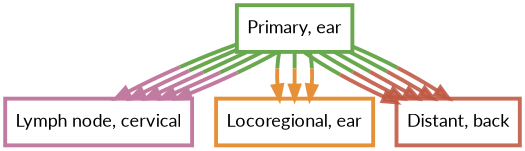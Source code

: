 digraph  {
dpi=600;size=3.5;
"Primary, ear" [color="#6aa84fff", fillcolor=white, fontname=Lato, penwidth="3.0", shape=box];
"Lymph node, cervical" [color="#c27ba0ff", fillcolor=white, fontname=Lato, penwidth="3.0", shape=box];
"Locoregional, ear" [color="#e69138ff", fillcolor=white, fontname=Lato, penwidth="3.0", shape=box];
"Distant, back" [color="#be5742e1", fillcolor=white, fontname=Lato, penwidth="3.0", shape=box];
"Primary, ear" -> "Lymph node, cervical"  [color="#6aa84fff;0.5:#c27ba0ff", key=0, penwidth=3];
"Primary, ear" -> "Lymph node, cervical"  [color="#6aa84fff;0.5:#c27ba0ff", key=1, penwidth=3];
"Primary, ear" -> "Lymph node, cervical"  [color="#6aa84fff;0.5:#c27ba0ff", key=2, penwidth=3];
"Primary, ear" -> "Lymph node, cervical"  [color="#6aa84fff;0.5:#c27ba0ff", key=3, penwidth=3];
"Primary, ear" -> "Lymph node, cervical"  [color="#6aa84fff;0.5:#c27ba0ff", key=4, penwidth=3];
"Primary, ear" -> "Locoregional, ear"  [color="#6aa84fff;0.5:#e69138ff", key=0, penwidth=3];
"Primary, ear" -> "Locoregional, ear"  [color="#6aa84fff;0.5:#e69138ff", key=1, penwidth=3];
"Primary, ear" -> "Locoregional, ear"  [color="#6aa84fff;0.5:#e69138ff", key=2, penwidth=3];
"Primary, ear" -> "Distant, back"  [color="#6aa84fff;0.5:#be5742e1", key=0, penwidth=3];
"Primary, ear" -> "Distant, back"  [color="#6aa84fff;0.5:#be5742e1", key=1, penwidth=3];
"Primary, ear" -> "Distant, back"  [color="#6aa84fff;0.5:#be5742e1", key=2, penwidth=3];
"Primary, ear" -> "Distant, back"  [color="#6aa84fff;0.5:#be5742e1", key=3, penwidth=3];
"Primary, ear" -> "Distant, back"  [color="#6aa84fff;0.5:#be5742e1", key=4, penwidth=3];
}
